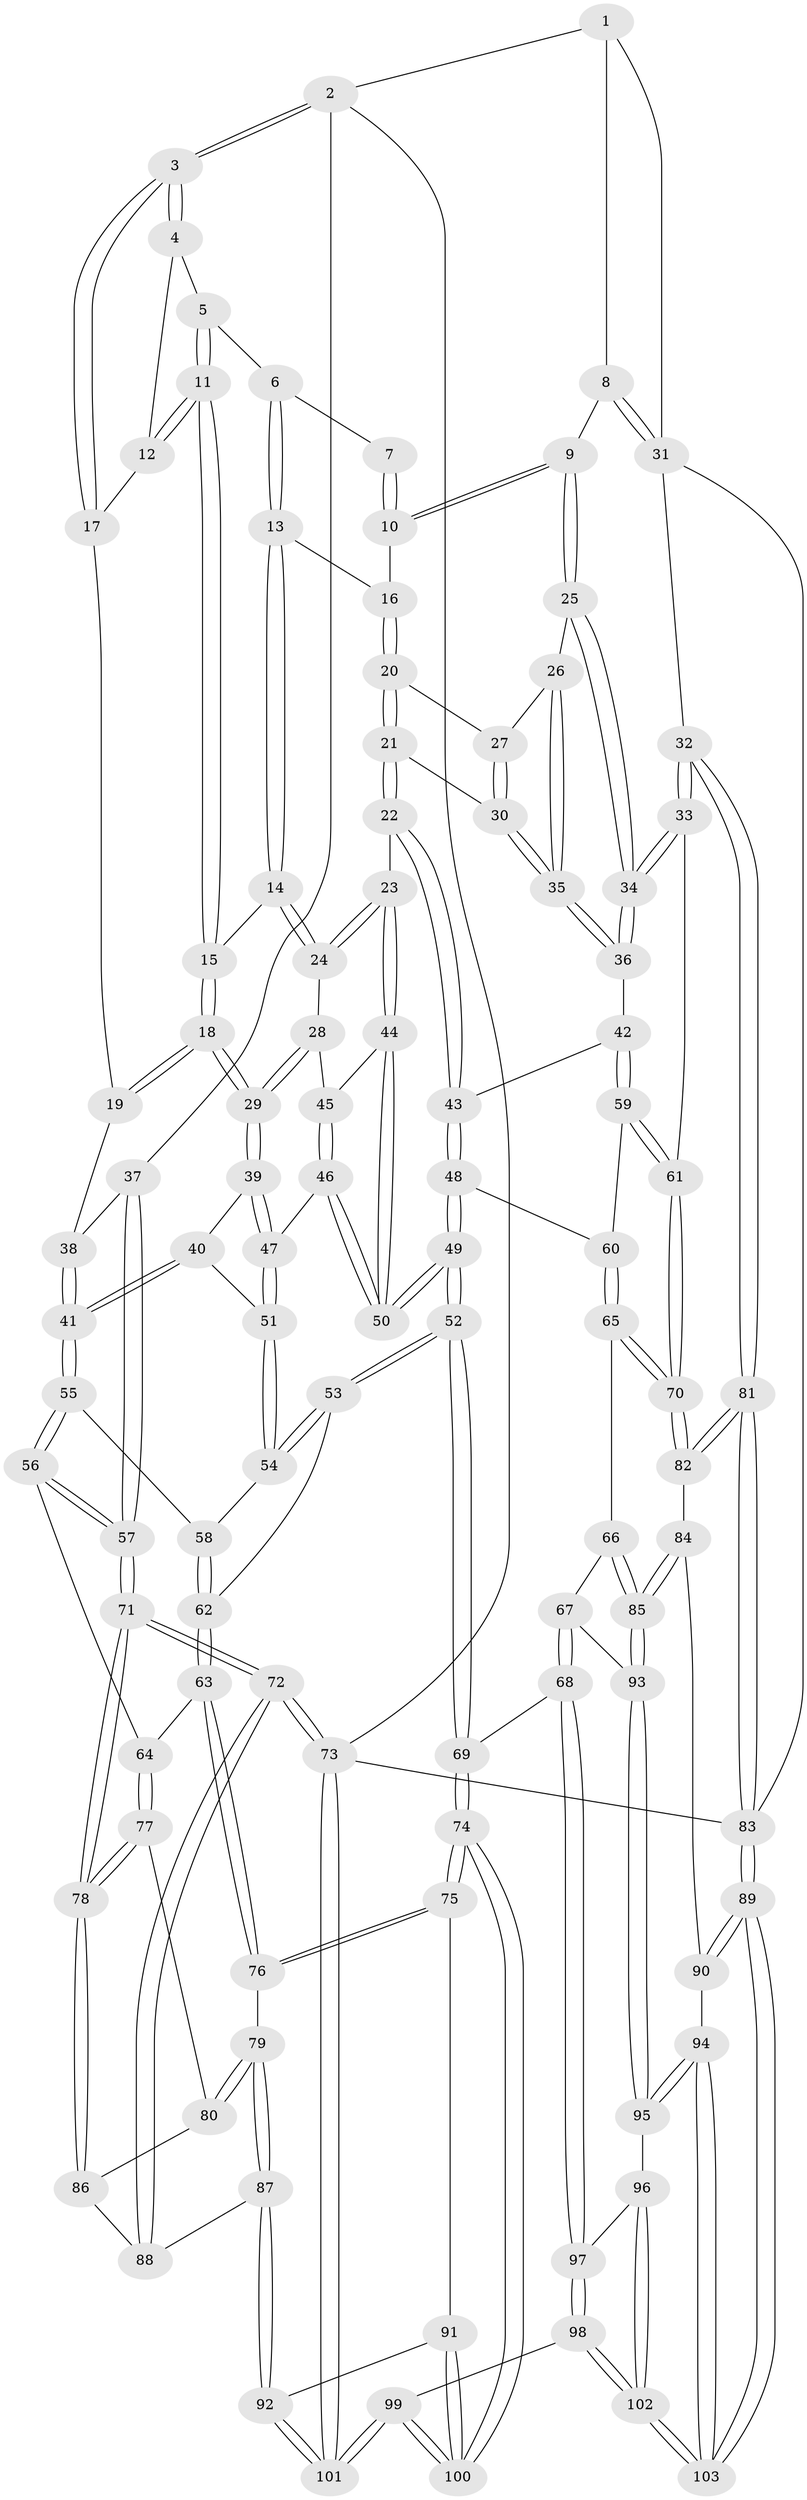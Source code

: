 // Generated by graph-tools (version 1.1) at 2025/38/03/09/25 02:38:53]
// undirected, 103 vertices, 254 edges
graph export_dot {
graph [start="1"]
  node [color=gray90,style=filled];
  1 [pos="+0.8639288424293402+0"];
  2 [pos="+0+0"];
  3 [pos="+0+0"];
  4 [pos="+0.23696892341036854+0"];
  5 [pos="+0.48219442256245176+0"];
  6 [pos="+0.5451524719483214+0"];
  7 [pos="+0.85395504367867+0"];
  8 [pos="+0.9346393425977145+0.15999036346203685"];
  9 [pos="+0.9207734381291416+0.16570748299266916"];
  10 [pos="+0.8264699891551248+0.10339298802643666"];
  11 [pos="+0.3223613876579934+0.15721262423134727"];
  12 [pos="+0.23806911500479933+0.10191125580166392"];
  13 [pos="+0.6044801413108144+0.083508126667161"];
  14 [pos="+0.4691978545387798+0.19061895560010805"];
  15 [pos="+0.32722525165054983+0.17027701657590327"];
  16 [pos="+0.6309722293364326+0.10948362822406164"];
  17 [pos="+0.17119285854978256+0.12082319017796181"];
  18 [pos="+0.2746360146590399+0.307419600100434"];
  19 [pos="+0.10299058564925696+0.23375198847914533"];
  20 [pos="+0.6358286350696917+0.1286701428689366"];
  21 [pos="+0.6192385541595443+0.31644949168806236"];
  22 [pos="+0.5927925657750834+0.3558824703313266"];
  23 [pos="+0.5486307993818634+0.36270726262597963"];
  24 [pos="+0.47223682142700146+0.25858268395634265"];
  25 [pos="+0.9051398917440592+0.20204209917056606"];
  26 [pos="+0.858786256623817+0.23481920617057456"];
  27 [pos="+0.7510877097701687+0.23836007012751084"];
  28 [pos="+0.3521176365038554+0.3403043708441592"];
  29 [pos="+0.2805619890612491+0.32530752258269385"];
  30 [pos="+0.7362846830683942+0.31602931014745506"];
  31 [pos="+1+0.05851101394296004"];
  32 [pos="+1+0.5214598533874675"];
  33 [pos="+1+0.521422154495698"];
  34 [pos="+0.9756982039321649+0.44749512315461293"];
  35 [pos="+0.7952073750213517+0.36843063527819336"];
  36 [pos="+0.8020855291129307+0.39669220986885917"];
  37 [pos="+0+0.1251444528164066"];
  38 [pos="+0.0520538526697814+0.24434094302769152"];
  39 [pos="+0.2801071177212001+0.32644128745967504"];
  40 [pos="+0.23946879077172298+0.39509414259833264"];
  41 [pos="+0.10316625483773713+0.4556923043034131"];
  42 [pos="+0.7005722895828921+0.4857128214167258"];
  43 [pos="+0.6951415025002228+0.4854636737148321"];
  44 [pos="+0.4926626696417384+0.41167476145927107"];
  45 [pos="+0.4025766712531456+0.3762710336054154"];
  46 [pos="+0.3692517981032805+0.48041009505427856"];
  47 [pos="+0.3674864221972549+0.47995900219391063"];
  48 [pos="+0.5985980482083443+0.5709462027259223"];
  49 [pos="+0.48533207487810764+0.6135857956468334"];
  50 [pos="+0.4728864977443364+0.5555194247226009"];
  51 [pos="+0.27933760243444833+0.5013925291329542"];
  52 [pos="+0.46887962618545626+0.6481199527254431"];
  53 [pos="+0.2786322365279094+0.5858324672196618"];
  54 [pos="+0.270989769636088+0.5609669724629706"];
  55 [pos="+0.08272657755509108+0.4875972461807666"];
  56 [pos="+0.003324278823903932+0.529853671426632"];
  57 [pos="+0+0.5405498239399742"];
  58 [pos="+0.09028431435166624+0.49286544726079956"];
  59 [pos="+0.7836366156047132+0.5782755370439088"];
  60 [pos="+0.680954393875274+0.6428445600543978"];
  61 [pos="+0.88120136682064+0.6444522532676789"];
  62 [pos="+0.21197268764023097+0.6492428352541864"];
  63 [pos="+0.20941652677002257+0.654477962252467"];
  64 [pos="+0.10834360831720526+0.674579810473359"];
  65 [pos="+0.699936703200683+0.717090267430187"];
  66 [pos="+0.6617720841349521+0.7398163401490506"];
  67 [pos="+0.5188799378973108+0.7610154660250513"];
  68 [pos="+0.4743830393500126+0.7605970197109938"];
  69 [pos="+0.47394839092469965+0.760300765841331"];
  70 [pos="+0.8535351996378455+0.7143727173444784"];
  71 [pos="+0+0.7367868646990727"];
  72 [pos="+0+0.9411304736252427"];
  73 [pos="+0+1"];
  74 [pos="+0.3584450392071169+0.8244040520556547"];
  75 [pos="+0.2882261849649547+0.8126582638308124"];
  76 [pos="+0.26410167784869815+0.7986433689404616"];
  77 [pos="+0.10060308698040529+0.6968067406373436"];
  78 [pos="+0+0.7389129445761169"];
  79 [pos="+0.16109496239386475+0.8056553304602949"];
  80 [pos="+0.10029490020459625+0.7580851035992431"];
  81 [pos="+1+1"];
  82 [pos="+0.8614668731224029+0.7784756584226916"];
  83 [pos="+1+1"];
  84 [pos="+0.8091155373379542+0.8256272121524607"];
  85 [pos="+0.729822121731199+0.8641508226689799"];
  86 [pos="+0.02910888175701344+0.7930455797649524"];
  87 [pos="+0.0984427214009548+0.9049125274320928"];
  88 [pos="+0.06536411774735389+0.8806665502337574"];
  89 [pos="+1+1"];
  90 [pos="+0.8103400575825186+0.9064384038172184"];
  91 [pos="+0.20296369140441842+0.9222035426492112"];
  92 [pos="+0.11109501446253467+0.96164483101513"];
  93 [pos="+0.7206288863536066+0.8747485801327296"];
  94 [pos="+0.731647441439243+0.9848454161369405"];
  95 [pos="+0.7121896055328035+0.8960754022558048"];
  96 [pos="+0.5852868621768215+0.9104474820440227"];
  97 [pos="+0.4981003152024866+0.8097281037308458"];
  98 [pos="+0.46897843955014984+1"];
  99 [pos="+0.3441137672876308+1"];
  100 [pos="+0.3360808610558365+1"];
  101 [pos="+0+1"];
  102 [pos="+0.6332592391893358+1"];
  103 [pos="+0.7570274207737632+1"];
  1 -- 2;
  1 -- 8;
  1 -- 31;
  2 -- 3;
  2 -- 3;
  2 -- 37;
  2 -- 73;
  3 -- 4;
  3 -- 4;
  3 -- 17;
  3 -- 17;
  4 -- 5;
  4 -- 12;
  5 -- 6;
  5 -- 11;
  5 -- 11;
  6 -- 7;
  6 -- 13;
  6 -- 13;
  7 -- 10;
  7 -- 10;
  8 -- 9;
  8 -- 31;
  8 -- 31;
  9 -- 10;
  9 -- 10;
  9 -- 25;
  9 -- 25;
  10 -- 16;
  11 -- 12;
  11 -- 12;
  11 -- 15;
  11 -- 15;
  12 -- 17;
  13 -- 14;
  13 -- 14;
  13 -- 16;
  14 -- 15;
  14 -- 24;
  14 -- 24;
  15 -- 18;
  15 -- 18;
  16 -- 20;
  16 -- 20;
  17 -- 19;
  18 -- 19;
  18 -- 19;
  18 -- 29;
  18 -- 29;
  19 -- 38;
  20 -- 21;
  20 -- 21;
  20 -- 27;
  21 -- 22;
  21 -- 22;
  21 -- 30;
  22 -- 23;
  22 -- 43;
  22 -- 43;
  23 -- 24;
  23 -- 24;
  23 -- 44;
  23 -- 44;
  24 -- 28;
  25 -- 26;
  25 -- 34;
  25 -- 34;
  26 -- 27;
  26 -- 35;
  26 -- 35;
  27 -- 30;
  27 -- 30;
  28 -- 29;
  28 -- 29;
  28 -- 45;
  29 -- 39;
  29 -- 39;
  30 -- 35;
  30 -- 35;
  31 -- 32;
  31 -- 83;
  32 -- 33;
  32 -- 33;
  32 -- 81;
  32 -- 81;
  33 -- 34;
  33 -- 34;
  33 -- 61;
  34 -- 36;
  34 -- 36;
  35 -- 36;
  35 -- 36;
  36 -- 42;
  37 -- 38;
  37 -- 57;
  37 -- 57;
  38 -- 41;
  38 -- 41;
  39 -- 40;
  39 -- 47;
  39 -- 47;
  40 -- 41;
  40 -- 41;
  40 -- 51;
  41 -- 55;
  41 -- 55;
  42 -- 43;
  42 -- 59;
  42 -- 59;
  43 -- 48;
  43 -- 48;
  44 -- 45;
  44 -- 50;
  44 -- 50;
  45 -- 46;
  45 -- 46;
  46 -- 47;
  46 -- 50;
  46 -- 50;
  47 -- 51;
  47 -- 51;
  48 -- 49;
  48 -- 49;
  48 -- 60;
  49 -- 50;
  49 -- 50;
  49 -- 52;
  49 -- 52;
  51 -- 54;
  51 -- 54;
  52 -- 53;
  52 -- 53;
  52 -- 69;
  52 -- 69;
  53 -- 54;
  53 -- 54;
  53 -- 62;
  54 -- 58;
  55 -- 56;
  55 -- 56;
  55 -- 58;
  56 -- 57;
  56 -- 57;
  56 -- 64;
  57 -- 71;
  57 -- 71;
  58 -- 62;
  58 -- 62;
  59 -- 60;
  59 -- 61;
  59 -- 61;
  60 -- 65;
  60 -- 65;
  61 -- 70;
  61 -- 70;
  62 -- 63;
  62 -- 63;
  63 -- 64;
  63 -- 76;
  63 -- 76;
  64 -- 77;
  64 -- 77;
  65 -- 66;
  65 -- 70;
  65 -- 70;
  66 -- 67;
  66 -- 85;
  66 -- 85;
  67 -- 68;
  67 -- 68;
  67 -- 93;
  68 -- 69;
  68 -- 97;
  68 -- 97;
  69 -- 74;
  69 -- 74;
  70 -- 82;
  70 -- 82;
  71 -- 72;
  71 -- 72;
  71 -- 78;
  71 -- 78;
  72 -- 73;
  72 -- 73;
  72 -- 88;
  72 -- 88;
  73 -- 101;
  73 -- 101;
  73 -- 83;
  74 -- 75;
  74 -- 75;
  74 -- 100;
  74 -- 100;
  75 -- 76;
  75 -- 76;
  75 -- 91;
  76 -- 79;
  77 -- 78;
  77 -- 78;
  77 -- 80;
  78 -- 86;
  78 -- 86;
  79 -- 80;
  79 -- 80;
  79 -- 87;
  79 -- 87;
  80 -- 86;
  81 -- 82;
  81 -- 82;
  81 -- 83;
  81 -- 83;
  82 -- 84;
  83 -- 89;
  83 -- 89;
  84 -- 85;
  84 -- 85;
  84 -- 90;
  85 -- 93;
  85 -- 93;
  86 -- 88;
  87 -- 88;
  87 -- 92;
  87 -- 92;
  89 -- 90;
  89 -- 90;
  89 -- 103;
  89 -- 103;
  90 -- 94;
  91 -- 92;
  91 -- 100;
  91 -- 100;
  92 -- 101;
  92 -- 101;
  93 -- 95;
  93 -- 95;
  94 -- 95;
  94 -- 95;
  94 -- 103;
  94 -- 103;
  95 -- 96;
  96 -- 97;
  96 -- 102;
  96 -- 102;
  97 -- 98;
  97 -- 98;
  98 -- 99;
  98 -- 102;
  98 -- 102;
  99 -- 100;
  99 -- 100;
  99 -- 101;
  99 -- 101;
  102 -- 103;
  102 -- 103;
}
